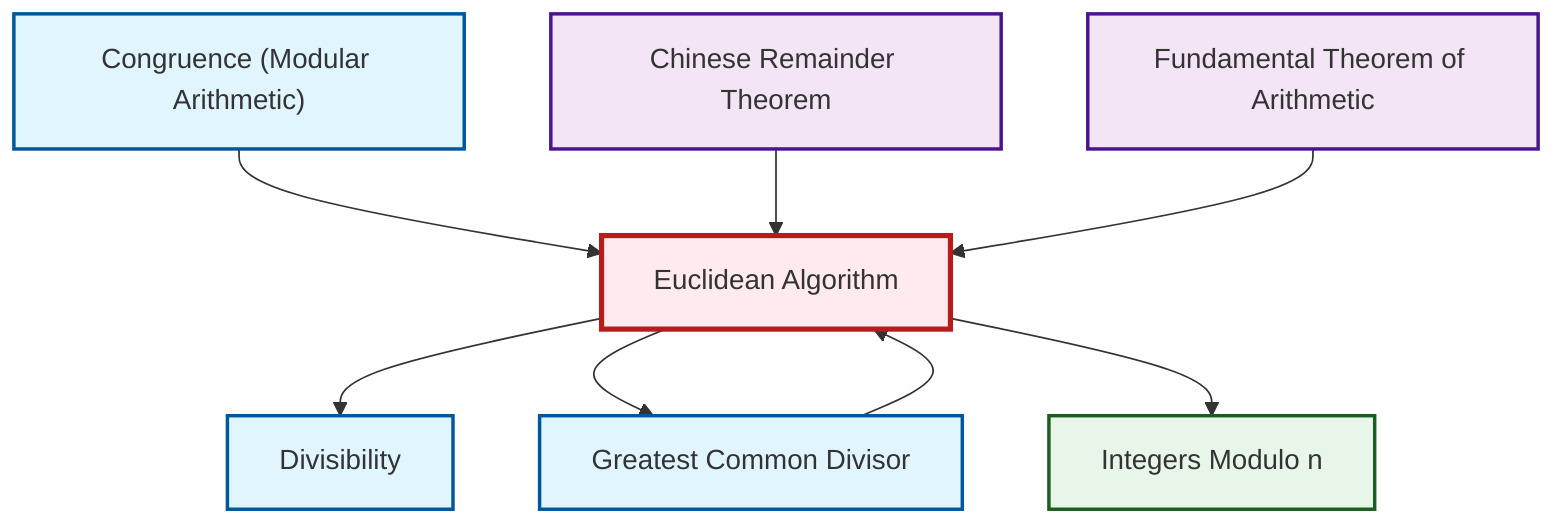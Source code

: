 graph TD
    classDef definition fill:#e1f5fe,stroke:#01579b,stroke-width:2px
    classDef theorem fill:#f3e5f5,stroke:#4a148c,stroke-width:2px
    classDef axiom fill:#fff3e0,stroke:#e65100,stroke-width:2px
    classDef example fill:#e8f5e9,stroke:#1b5e20,stroke-width:2px
    classDef current fill:#ffebee,stroke:#b71c1c,stroke-width:3px
    thm-chinese-remainder["Chinese Remainder Theorem"]:::theorem
    def-divisibility["Divisibility"]:::definition
    thm-fundamental-arithmetic["Fundamental Theorem of Arithmetic"]:::theorem
    def-gcd["Greatest Common Divisor"]:::definition
    def-congruence["Congruence (Modular Arithmetic)"]:::definition
    thm-euclidean-algorithm["Euclidean Algorithm"]:::theorem
    ex-quotient-integers-mod-n["Integers Modulo n"]:::example
    thm-euclidean-algorithm --> def-divisibility
    thm-euclidean-algorithm --> def-gcd
    thm-euclidean-algorithm --> ex-quotient-integers-mod-n
    def-congruence --> thm-euclidean-algorithm
    thm-chinese-remainder --> thm-euclidean-algorithm
    def-gcd --> thm-euclidean-algorithm
    thm-fundamental-arithmetic --> thm-euclidean-algorithm
    class thm-euclidean-algorithm current